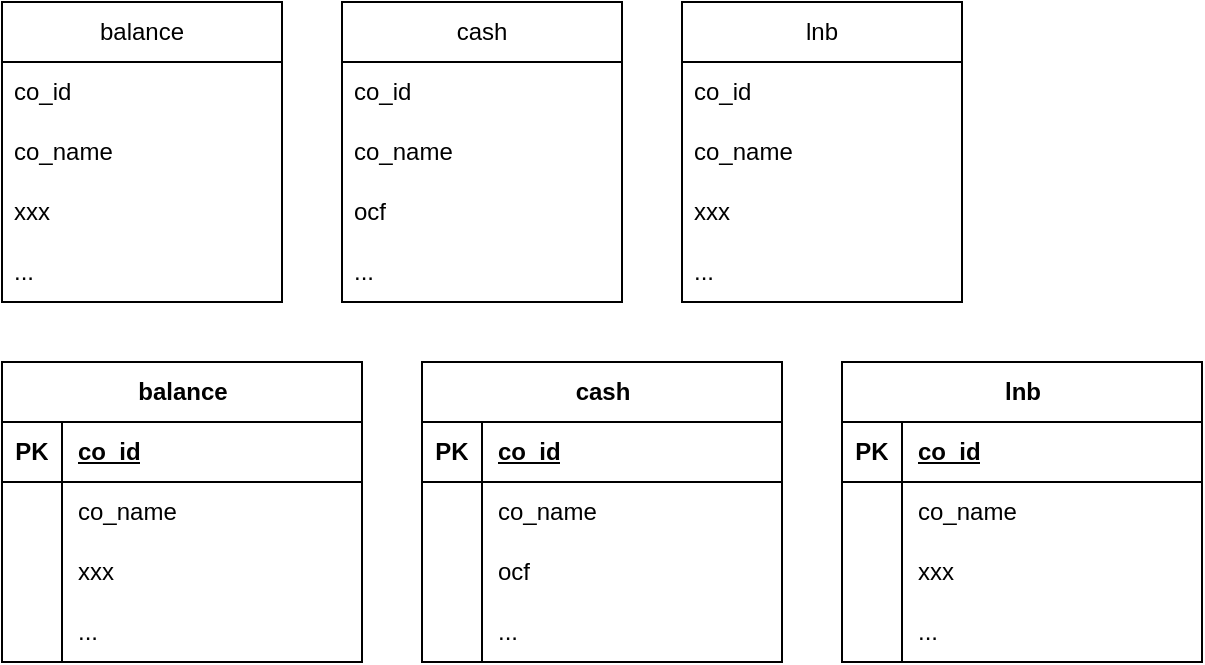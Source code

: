 <mxfile version="21.6.7" type="github">
  <diagram id="C5RBs43oDa-KdzZeNtuy" name="Page-1">
    <mxGraphModel dx="794" dy="586" grid="1" gridSize="10" guides="1" tooltips="1" connect="1" arrows="1" fold="1" page="1" pageScale="1" pageWidth="827" pageHeight="1169" math="0" shadow="0">
      <root>
        <mxCell id="WIyWlLk6GJQsqaUBKTNV-0" />
        <mxCell id="WIyWlLk6GJQsqaUBKTNV-1" parent="WIyWlLk6GJQsqaUBKTNV-0" />
        <mxCell id="27YNh6Cjx5LRihfoETxi-1" value="balance" style="swimlane;fontStyle=0;childLayout=stackLayout;horizontal=1;startSize=30;horizontalStack=0;resizeParent=1;resizeParentMax=0;resizeLast=0;collapsible=1;marginBottom=0;whiteSpace=wrap;html=1;" parent="WIyWlLk6GJQsqaUBKTNV-1" vertex="1">
          <mxGeometry x="60" y="170" width="140" height="150" as="geometry" />
        </mxCell>
        <mxCell id="27YNh6Cjx5LRihfoETxi-2" value="co_id" style="text;strokeColor=none;fillColor=none;align=left;verticalAlign=middle;spacingLeft=4;spacingRight=4;overflow=hidden;points=[[0,0.5],[1,0.5]];portConstraint=eastwest;rotatable=0;whiteSpace=wrap;html=1;" parent="27YNh6Cjx5LRihfoETxi-1" vertex="1">
          <mxGeometry y="30" width="140" height="30" as="geometry" />
        </mxCell>
        <mxCell id="27YNh6Cjx5LRihfoETxi-3" value="co_name" style="text;strokeColor=none;fillColor=none;align=left;verticalAlign=middle;spacingLeft=4;spacingRight=4;overflow=hidden;points=[[0,0.5],[1,0.5]];portConstraint=eastwest;rotatable=0;whiteSpace=wrap;html=1;" parent="27YNh6Cjx5LRihfoETxi-1" vertex="1">
          <mxGeometry y="60" width="140" height="30" as="geometry" />
        </mxCell>
        <mxCell id="27YNh6Cjx5LRihfoETxi-4" value="xxx" style="text;strokeColor=none;fillColor=none;align=left;verticalAlign=middle;spacingLeft=4;spacingRight=4;overflow=hidden;points=[[0,0.5],[1,0.5]];portConstraint=eastwest;rotatable=0;whiteSpace=wrap;html=1;" parent="27YNh6Cjx5LRihfoETxi-1" vertex="1">
          <mxGeometry y="90" width="140" height="30" as="geometry" />
        </mxCell>
        <mxCell id="H9gzMDzyBP0i-NtHlXIY-1" value="..." style="text;strokeColor=none;fillColor=none;align=left;verticalAlign=middle;spacingLeft=4;spacingRight=4;overflow=hidden;points=[[0,0.5],[1,0.5]];portConstraint=eastwest;rotatable=0;whiteSpace=wrap;html=1;" vertex="1" parent="27YNh6Cjx5LRihfoETxi-1">
          <mxGeometry y="120" width="140" height="30" as="geometry" />
        </mxCell>
        <mxCell id="H9gzMDzyBP0i-NtHlXIY-2" value="cash" style="swimlane;fontStyle=0;childLayout=stackLayout;horizontal=1;startSize=30;horizontalStack=0;resizeParent=1;resizeParentMax=0;resizeLast=0;collapsible=1;marginBottom=0;whiteSpace=wrap;html=1;" vertex="1" parent="WIyWlLk6GJQsqaUBKTNV-1">
          <mxGeometry x="230" y="170" width="140" height="150" as="geometry" />
        </mxCell>
        <mxCell id="H9gzMDzyBP0i-NtHlXIY-3" value="co_id" style="text;strokeColor=none;fillColor=none;align=left;verticalAlign=middle;spacingLeft=4;spacingRight=4;overflow=hidden;points=[[0,0.5],[1,0.5]];portConstraint=eastwest;rotatable=0;whiteSpace=wrap;html=1;" vertex="1" parent="H9gzMDzyBP0i-NtHlXIY-2">
          <mxGeometry y="30" width="140" height="30" as="geometry" />
        </mxCell>
        <mxCell id="H9gzMDzyBP0i-NtHlXIY-4" value="co_name" style="text;strokeColor=none;fillColor=none;align=left;verticalAlign=middle;spacingLeft=4;spacingRight=4;overflow=hidden;points=[[0,0.5],[1,0.5]];portConstraint=eastwest;rotatable=0;whiteSpace=wrap;html=1;" vertex="1" parent="H9gzMDzyBP0i-NtHlXIY-2">
          <mxGeometry y="60" width="140" height="30" as="geometry" />
        </mxCell>
        <mxCell id="H9gzMDzyBP0i-NtHlXIY-5" value="ocf" style="text;strokeColor=none;fillColor=none;align=left;verticalAlign=middle;spacingLeft=4;spacingRight=4;overflow=hidden;points=[[0,0.5],[1,0.5]];portConstraint=eastwest;rotatable=0;whiteSpace=wrap;html=1;" vertex="1" parent="H9gzMDzyBP0i-NtHlXIY-2">
          <mxGeometry y="90" width="140" height="30" as="geometry" />
        </mxCell>
        <mxCell id="H9gzMDzyBP0i-NtHlXIY-6" value="..." style="text;strokeColor=none;fillColor=none;align=left;verticalAlign=middle;spacingLeft=4;spacingRight=4;overflow=hidden;points=[[0,0.5],[1,0.5]];portConstraint=eastwest;rotatable=0;whiteSpace=wrap;html=1;" vertex="1" parent="H9gzMDzyBP0i-NtHlXIY-2">
          <mxGeometry y="120" width="140" height="30" as="geometry" />
        </mxCell>
        <mxCell id="H9gzMDzyBP0i-NtHlXIY-7" value="lnb" style="swimlane;fontStyle=0;childLayout=stackLayout;horizontal=1;startSize=30;horizontalStack=0;resizeParent=1;resizeParentMax=0;resizeLast=0;collapsible=1;marginBottom=0;whiteSpace=wrap;html=1;" vertex="1" parent="WIyWlLk6GJQsqaUBKTNV-1">
          <mxGeometry x="400" y="170" width="140" height="150" as="geometry" />
        </mxCell>
        <mxCell id="H9gzMDzyBP0i-NtHlXIY-8" value="co_id" style="text;strokeColor=none;fillColor=none;align=left;verticalAlign=middle;spacingLeft=4;spacingRight=4;overflow=hidden;points=[[0,0.5],[1,0.5]];portConstraint=eastwest;rotatable=0;whiteSpace=wrap;html=1;" vertex="1" parent="H9gzMDzyBP0i-NtHlXIY-7">
          <mxGeometry y="30" width="140" height="30" as="geometry" />
        </mxCell>
        <mxCell id="H9gzMDzyBP0i-NtHlXIY-9" value="co_name" style="text;strokeColor=none;fillColor=none;align=left;verticalAlign=middle;spacingLeft=4;spacingRight=4;overflow=hidden;points=[[0,0.5],[1,0.5]];portConstraint=eastwest;rotatable=0;whiteSpace=wrap;html=1;" vertex="1" parent="H9gzMDzyBP0i-NtHlXIY-7">
          <mxGeometry y="60" width="140" height="30" as="geometry" />
        </mxCell>
        <mxCell id="H9gzMDzyBP0i-NtHlXIY-10" value="xxx" style="text;strokeColor=none;fillColor=none;align=left;verticalAlign=middle;spacingLeft=4;spacingRight=4;overflow=hidden;points=[[0,0.5],[1,0.5]];portConstraint=eastwest;rotatable=0;whiteSpace=wrap;html=1;" vertex="1" parent="H9gzMDzyBP0i-NtHlXIY-7">
          <mxGeometry y="90" width="140" height="30" as="geometry" />
        </mxCell>
        <mxCell id="H9gzMDzyBP0i-NtHlXIY-11" value="..." style="text;strokeColor=none;fillColor=none;align=left;verticalAlign=middle;spacingLeft=4;spacingRight=4;overflow=hidden;points=[[0,0.5],[1,0.5]];portConstraint=eastwest;rotatable=0;whiteSpace=wrap;html=1;" vertex="1" parent="H9gzMDzyBP0i-NtHlXIY-7">
          <mxGeometry y="120" width="140" height="30" as="geometry" />
        </mxCell>
        <mxCell id="H9gzMDzyBP0i-NtHlXIY-18" value="balance" style="shape=table;startSize=30;container=1;collapsible=1;childLayout=tableLayout;fixedRows=1;rowLines=0;fontStyle=1;align=center;resizeLast=1;html=1;" vertex="1" parent="WIyWlLk6GJQsqaUBKTNV-1">
          <mxGeometry x="60" y="350" width="180" height="150" as="geometry" />
        </mxCell>
        <mxCell id="H9gzMDzyBP0i-NtHlXIY-19" value="" style="shape=tableRow;horizontal=0;startSize=0;swimlaneHead=0;swimlaneBody=0;fillColor=none;collapsible=0;dropTarget=0;points=[[0,0.5],[1,0.5]];portConstraint=eastwest;top=0;left=0;right=0;bottom=1;" vertex="1" parent="H9gzMDzyBP0i-NtHlXIY-18">
          <mxGeometry y="30" width="180" height="30" as="geometry" />
        </mxCell>
        <mxCell id="H9gzMDzyBP0i-NtHlXIY-20" value="PK" style="shape=partialRectangle;connectable=0;fillColor=none;top=0;left=0;bottom=0;right=0;fontStyle=1;overflow=hidden;whiteSpace=wrap;html=1;" vertex="1" parent="H9gzMDzyBP0i-NtHlXIY-19">
          <mxGeometry width="30" height="30" as="geometry">
            <mxRectangle width="30" height="30" as="alternateBounds" />
          </mxGeometry>
        </mxCell>
        <mxCell id="H9gzMDzyBP0i-NtHlXIY-21" value="co_id" style="shape=partialRectangle;connectable=0;fillColor=none;top=0;left=0;bottom=0;right=0;align=left;spacingLeft=6;fontStyle=5;overflow=hidden;whiteSpace=wrap;html=1;" vertex="1" parent="H9gzMDzyBP0i-NtHlXIY-19">
          <mxGeometry x="30" width="150" height="30" as="geometry">
            <mxRectangle width="150" height="30" as="alternateBounds" />
          </mxGeometry>
        </mxCell>
        <mxCell id="H9gzMDzyBP0i-NtHlXIY-22" value="" style="shape=tableRow;horizontal=0;startSize=0;swimlaneHead=0;swimlaneBody=0;fillColor=none;collapsible=0;dropTarget=0;points=[[0,0.5],[1,0.5]];portConstraint=eastwest;top=0;left=0;right=0;bottom=0;" vertex="1" parent="H9gzMDzyBP0i-NtHlXIY-18">
          <mxGeometry y="60" width="180" height="30" as="geometry" />
        </mxCell>
        <mxCell id="H9gzMDzyBP0i-NtHlXIY-23" value="" style="shape=partialRectangle;connectable=0;fillColor=none;top=0;left=0;bottom=0;right=0;editable=1;overflow=hidden;whiteSpace=wrap;html=1;" vertex="1" parent="H9gzMDzyBP0i-NtHlXIY-22">
          <mxGeometry width="30" height="30" as="geometry">
            <mxRectangle width="30" height="30" as="alternateBounds" />
          </mxGeometry>
        </mxCell>
        <mxCell id="H9gzMDzyBP0i-NtHlXIY-24" value="co_name" style="shape=partialRectangle;connectable=0;fillColor=none;top=0;left=0;bottom=0;right=0;align=left;spacingLeft=6;overflow=hidden;whiteSpace=wrap;html=1;" vertex="1" parent="H9gzMDzyBP0i-NtHlXIY-22">
          <mxGeometry x="30" width="150" height="30" as="geometry">
            <mxRectangle width="150" height="30" as="alternateBounds" />
          </mxGeometry>
        </mxCell>
        <mxCell id="H9gzMDzyBP0i-NtHlXIY-25" value="" style="shape=tableRow;horizontal=0;startSize=0;swimlaneHead=0;swimlaneBody=0;fillColor=none;collapsible=0;dropTarget=0;points=[[0,0.5],[1,0.5]];portConstraint=eastwest;top=0;left=0;right=0;bottom=0;" vertex="1" parent="H9gzMDzyBP0i-NtHlXIY-18">
          <mxGeometry y="90" width="180" height="30" as="geometry" />
        </mxCell>
        <mxCell id="H9gzMDzyBP0i-NtHlXIY-26" value="" style="shape=partialRectangle;connectable=0;fillColor=none;top=0;left=0;bottom=0;right=0;editable=1;overflow=hidden;whiteSpace=wrap;html=1;" vertex="1" parent="H9gzMDzyBP0i-NtHlXIY-25">
          <mxGeometry width="30" height="30" as="geometry">
            <mxRectangle width="30" height="30" as="alternateBounds" />
          </mxGeometry>
        </mxCell>
        <mxCell id="H9gzMDzyBP0i-NtHlXIY-27" value="xxx" style="shape=partialRectangle;connectable=0;fillColor=none;top=0;left=0;bottom=0;right=0;align=left;spacingLeft=6;overflow=hidden;whiteSpace=wrap;html=1;" vertex="1" parent="H9gzMDzyBP0i-NtHlXIY-25">
          <mxGeometry x="30" width="150" height="30" as="geometry">
            <mxRectangle width="150" height="30" as="alternateBounds" />
          </mxGeometry>
        </mxCell>
        <mxCell id="H9gzMDzyBP0i-NtHlXIY-28" value="" style="shape=tableRow;horizontal=0;startSize=0;swimlaneHead=0;swimlaneBody=0;fillColor=none;collapsible=0;dropTarget=0;points=[[0,0.5],[1,0.5]];portConstraint=eastwest;top=0;left=0;right=0;bottom=0;" vertex="1" parent="H9gzMDzyBP0i-NtHlXIY-18">
          <mxGeometry y="120" width="180" height="30" as="geometry" />
        </mxCell>
        <mxCell id="H9gzMDzyBP0i-NtHlXIY-29" value="" style="shape=partialRectangle;connectable=0;fillColor=none;top=0;left=0;bottom=0;right=0;editable=1;overflow=hidden;whiteSpace=wrap;html=1;" vertex="1" parent="H9gzMDzyBP0i-NtHlXIY-28">
          <mxGeometry width="30" height="30" as="geometry">
            <mxRectangle width="30" height="30" as="alternateBounds" />
          </mxGeometry>
        </mxCell>
        <mxCell id="H9gzMDzyBP0i-NtHlXIY-30" value="..." style="shape=partialRectangle;connectable=0;fillColor=none;top=0;left=0;bottom=0;right=0;align=left;spacingLeft=6;overflow=hidden;whiteSpace=wrap;html=1;" vertex="1" parent="H9gzMDzyBP0i-NtHlXIY-28">
          <mxGeometry x="30" width="150" height="30" as="geometry">
            <mxRectangle width="150" height="30" as="alternateBounds" />
          </mxGeometry>
        </mxCell>
        <mxCell id="H9gzMDzyBP0i-NtHlXIY-34" value="cash" style="shape=table;startSize=30;container=1;collapsible=1;childLayout=tableLayout;fixedRows=1;rowLines=0;fontStyle=1;align=center;resizeLast=1;html=1;" vertex="1" parent="WIyWlLk6GJQsqaUBKTNV-1">
          <mxGeometry x="270" y="350" width="180" height="150" as="geometry" />
        </mxCell>
        <mxCell id="H9gzMDzyBP0i-NtHlXIY-35" value="" style="shape=tableRow;horizontal=0;startSize=0;swimlaneHead=0;swimlaneBody=0;fillColor=none;collapsible=0;dropTarget=0;points=[[0,0.5],[1,0.5]];portConstraint=eastwest;top=0;left=0;right=0;bottom=1;" vertex="1" parent="H9gzMDzyBP0i-NtHlXIY-34">
          <mxGeometry y="30" width="180" height="30" as="geometry" />
        </mxCell>
        <mxCell id="H9gzMDzyBP0i-NtHlXIY-36" value="PK" style="shape=partialRectangle;connectable=0;fillColor=none;top=0;left=0;bottom=0;right=0;fontStyle=1;overflow=hidden;whiteSpace=wrap;html=1;" vertex="1" parent="H9gzMDzyBP0i-NtHlXIY-35">
          <mxGeometry width="30" height="30" as="geometry">
            <mxRectangle width="30" height="30" as="alternateBounds" />
          </mxGeometry>
        </mxCell>
        <mxCell id="H9gzMDzyBP0i-NtHlXIY-37" value="co_id" style="shape=partialRectangle;connectable=0;fillColor=none;top=0;left=0;bottom=0;right=0;align=left;spacingLeft=6;fontStyle=5;overflow=hidden;whiteSpace=wrap;html=1;" vertex="1" parent="H9gzMDzyBP0i-NtHlXIY-35">
          <mxGeometry x="30" width="150" height="30" as="geometry">
            <mxRectangle width="150" height="30" as="alternateBounds" />
          </mxGeometry>
        </mxCell>
        <mxCell id="H9gzMDzyBP0i-NtHlXIY-38" value="" style="shape=tableRow;horizontal=0;startSize=0;swimlaneHead=0;swimlaneBody=0;fillColor=none;collapsible=0;dropTarget=0;points=[[0,0.5],[1,0.5]];portConstraint=eastwest;top=0;left=0;right=0;bottom=0;" vertex="1" parent="H9gzMDzyBP0i-NtHlXIY-34">
          <mxGeometry y="60" width="180" height="30" as="geometry" />
        </mxCell>
        <mxCell id="H9gzMDzyBP0i-NtHlXIY-39" value="" style="shape=partialRectangle;connectable=0;fillColor=none;top=0;left=0;bottom=0;right=0;editable=1;overflow=hidden;whiteSpace=wrap;html=1;" vertex="1" parent="H9gzMDzyBP0i-NtHlXIY-38">
          <mxGeometry width="30" height="30" as="geometry">
            <mxRectangle width="30" height="30" as="alternateBounds" />
          </mxGeometry>
        </mxCell>
        <mxCell id="H9gzMDzyBP0i-NtHlXIY-40" value="co_name" style="shape=partialRectangle;connectable=0;fillColor=none;top=0;left=0;bottom=0;right=0;align=left;spacingLeft=6;overflow=hidden;whiteSpace=wrap;html=1;" vertex="1" parent="H9gzMDzyBP0i-NtHlXIY-38">
          <mxGeometry x="30" width="150" height="30" as="geometry">
            <mxRectangle width="150" height="30" as="alternateBounds" />
          </mxGeometry>
        </mxCell>
        <mxCell id="H9gzMDzyBP0i-NtHlXIY-41" value="" style="shape=tableRow;horizontal=0;startSize=0;swimlaneHead=0;swimlaneBody=0;fillColor=none;collapsible=0;dropTarget=0;points=[[0,0.5],[1,0.5]];portConstraint=eastwest;top=0;left=0;right=0;bottom=0;" vertex="1" parent="H9gzMDzyBP0i-NtHlXIY-34">
          <mxGeometry y="90" width="180" height="30" as="geometry" />
        </mxCell>
        <mxCell id="H9gzMDzyBP0i-NtHlXIY-42" value="" style="shape=partialRectangle;connectable=0;fillColor=none;top=0;left=0;bottom=0;right=0;editable=1;overflow=hidden;whiteSpace=wrap;html=1;" vertex="1" parent="H9gzMDzyBP0i-NtHlXIY-41">
          <mxGeometry width="30" height="30" as="geometry">
            <mxRectangle width="30" height="30" as="alternateBounds" />
          </mxGeometry>
        </mxCell>
        <mxCell id="H9gzMDzyBP0i-NtHlXIY-43" value="ocf" style="shape=partialRectangle;connectable=0;fillColor=none;top=0;left=0;bottom=0;right=0;align=left;spacingLeft=6;overflow=hidden;whiteSpace=wrap;html=1;" vertex="1" parent="H9gzMDzyBP0i-NtHlXIY-41">
          <mxGeometry x="30" width="150" height="30" as="geometry">
            <mxRectangle width="150" height="30" as="alternateBounds" />
          </mxGeometry>
        </mxCell>
        <mxCell id="H9gzMDzyBP0i-NtHlXIY-44" value="" style="shape=tableRow;horizontal=0;startSize=0;swimlaneHead=0;swimlaneBody=0;fillColor=none;collapsible=0;dropTarget=0;points=[[0,0.5],[1,0.5]];portConstraint=eastwest;top=0;left=0;right=0;bottom=0;" vertex="1" parent="H9gzMDzyBP0i-NtHlXIY-34">
          <mxGeometry y="120" width="180" height="30" as="geometry" />
        </mxCell>
        <mxCell id="H9gzMDzyBP0i-NtHlXIY-45" value="" style="shape=partialRectangle;connectable=0;fillColor=none;top=0;left=0;bottom=0;right=0;editable=1;overflow=hidden;whiteSpace=wrap;html=1;" vertex="1" parent="H9gzMDzyBP0i-NtHlXIY-44">
          <mxGeometry width="30" height="30" as="geometry">
            <mxRectangle width="30" height="30" as="alternateBounds" />
          </mxGeometry>
        </mxCell>
        <mxCell id="H9gzMDzyBP0i-NtHlXIY-46" value="..." style="shape=partialRectangle;connectable=0;fillColor=none;top=0;left=0;bottom=0;right=0;align=left;spacingLeft=6;overflow=hidden;whiteSpace=wrap;html=1;" vertex="1" parent="H9gzMDzyBP0i-NtHlXIY-44">
          <mxGeometry x="30" width="150" height="30" as="geometry">
            <mxRectangle width="150" height="30" as="alternateBounds" />
          </mxGeometry>
        </mxCell>
        <mxCell id="H9gzMDzyBP0i-NtHlXIY-47" value="lnb" style="shape=table;startSize=30;container=1;collapsible=1;childLayout=tableLayout;fixedRows=1;rowLines=0;fontStyle=1;align=center;resizeLast=1;html=1;" vertex="1" parent="WIyWlLk6GJQsqaUBKTNV-1">
          <mxGeometry x="480" y="350" width="180" height="150" as="geometry" />
        </mxCell>
        <mxCell id="H9gzMDzyBP0i-NtHlXIY-48" value="" style="shape=tableRow;horizontal=0;startSize=0;swimlaneHead=0;swimlaneBody=0;fillColor=none;collapsible=0;dropTarget=0;points=[[0,0.5],[1,0.5]];portConstraint=eastwest;top=0;left=0;right=0;bottom=1;" vertex="1" parent="H9gzMDzyBP0i-NtHlXIY-47">
          <mxGeometry y="30" width="180" height="30" as="geometry" />
        </mxCell>
        <mxCell id="H9gzMDzyBP0i-NtHlXIY-49" value="PK" style="shape=partialRectangle;connectable=0;fillColor=none;top=0;left=0;bottom=0;right=0;fontStyle=1;overflow=hidden;whiteSpace=wrap;html=1;" vertex="1" parent="H9gzMDzyBP0i-NtHlXIY-48">
          <mxGeometry width="30" height="30" as="geometry">
            <mxRectangle width="30" height="30" as="alternateBounds" />
          </mxGeometry>
        </mxCell>
        <mxCell id="H9gzMDzyBP0i-NtHlXIY-50" value="co_id" style="shape=partialRectangle;connectable=0;fillColor=none;top=0;left=0;bottom=0;right=0;align=left;spacingLeft=6;fontStyle=5;overflow=hidden;whiteSpace=wrap;html=1;" vertex="1" parent="H9gzMDzyBP0i-NtHlXIY-48">
          <mxGeometry x="30" width="150" height="30" as="geometry">
            <mxRectangle width="150" height="30" as="alternateBounds" />
          </mxGeometry>
        </mxCell>
        <mxCell id="H9gzMDzyBP0i-NtHlXIY-51" value="" style="shape=tableRow;horizontal=0;startSize=0;swimlaneHead=0;swimlaneBody=0;fillColor=none;collapsible=0;dropTarget=0;points=[[0,0.5],[1,0.5]];portConstraint=eastwest;top=0;left=0;right=0;bottom=0;" vertex="1" parent="H9gzMDzyBP0i-NtHlXIY-47">
          <mxGeometry y="60" width="180" height="30" as="geometry" />
        </mxCell>
        <mxCell id="H9gzMDzyBP0i-NtHlXIY-52" value="" style="shape=partialRectangle;connectable=0;fillColor=none;top=0;left=0;bottom=0;right=0;editable=1;overflow=hidden;whiteSpace=wrap;html=1;" vertex="1" parent="H9gzMDzyBP0i-NtHlXIY-51">
          <mxGeometry width="30" height="30" as="geometry">
            <mxRectangle width="30" height="30" as="alternateBounds" />
          </mxGeometry>
        </mxCell>
        <mxCell id="H9gzMDzyBP0i-NtHlXIY-53" value="co_name" style="shape=partialRectangle;connectable=0;fillColor=none;top=0;left=0;bottom=0;right=0;align=left;spacingLeft=6;overflow=hidden;whiteSpace=wrap;html=1;" vertex="1" parent="H9gzMDzyBP0i-NtHlXIY-51">
          <mxGeometry x="30" width="150" height="30" as="geometry">
            <mxRectangle width="150" height="30" as="alternateBounds" />
          </mxGeometry>
        </mxCell>
        <mxCell id="H9gzMDzyBP0i-NtHlXIY-54" value="" style="shape=tableRow;horizontal=0;startSize=0;swimlaneHead=0;swimlaneBody=0;fillColor=none;collapsible=0;dropTarget=0;points=[[0,0.5],[1,0.5]];portConstraint=eastwest;top=0;left=0;right=0;bottom=0;" vertex="1" parent="H9gzMDzyBP0i-NtHlXIY-47">
          <mxGeometry y="90" width="180" height="30" as="geometry" />
        </mxCell>
        <mxCell id="H9gzMDzyBP0i-NtHlXIY-55" value="" style="shape=partialRectangle;connectable=0;fillColor=none;top=0;left=0;bottom=0;right=0;editable=1;overflow=hidden;whiteSpace=wrap;html=1;" vertex="1" parent="H9gzMDzyBP0i-NtHlXIY-54">
          <mxGeometry width="30" height="30" as="geometry">
            <mxRectangle width="30" height="30" as="alternateBounds" />
          </mxGeometry>
        </mxCell>
        <mxCell id="H9gzMDzyBP0i-NtHlXIY-56" value="xxx" style="shape=partialRectangle;connectable=0;fillColor=none;top=0;left=0;bottom=0;right=0;align=left;spacingLeft=6;overflow=hidden;whiteSpace=wrap;html=1;" vertex="1" parent="H9gzMDzyBP0i-NtHlXIY-54">
          <mxGeometry x="30" width="150" height="30" as="geometry">
            <mxRectangle width="150" height="30" as="alternateBounds" />
          </mxGeometry>
        </mxCell>
        <mxCell id="H9gzMDzyBP0i-NtHlXIY-57" value="" style="shape=tableRow;horizontal=0;startSize=0;swimlaneHead=0;swimlaneBody=0;fillColor=none;collapsible=0;dropTarget=0;points=[[0,0.5],[1,0.5]];portConstraint=eastwest;top=0;left=0;right=0;bottom=0;" vertex="1" parent="H9gzMDzyBP0i-NtHlXIY-47">
          <mxGeometry y="120" width="180" height="30" as="geometry" />
        </mxCell>
        <mxCell id="H9gzMDzyBP0i-NtHlXIY-58" value="" style="shape=partialRectangle;connectable=0;fillColor=none;top=0;left=0;bottom=0;right=0;editable=1;overflow=hidden;whiteSpace=wrap;html=1;" vertex="1" parent="H9gzMDzyBP0i-NtHlXIY-57">
          <mxGeometry width="30" height="30" as="geometry">
            <mxRectangle width="30" height="30" as="alternateBounds" />
          </mxGeometry>
        </mxCell>
        <mxCell id="H9gzMDzyBP0i-NtHlXIY-59" value="..." style="shape=partialRectangle;connectable=0;fillColor=none;top=0;left=0;bottom=0;right=0;align=left;spacingLeft=6;overflow=hidden;whiteSpace=wrap;html=1;" vertex="1" parent="H9gzMDzyBP0i-NtHlXIY-57">
          <mxGeometry x="30" width="150" height="30" as="geometry">
            <mxRectangle width="150" height="30" as="alternateBounds" />
          </mxGeometry>
        </mxCell>
      </root>
    </mxGraphModel>
  </diagram>
</mxfile>
